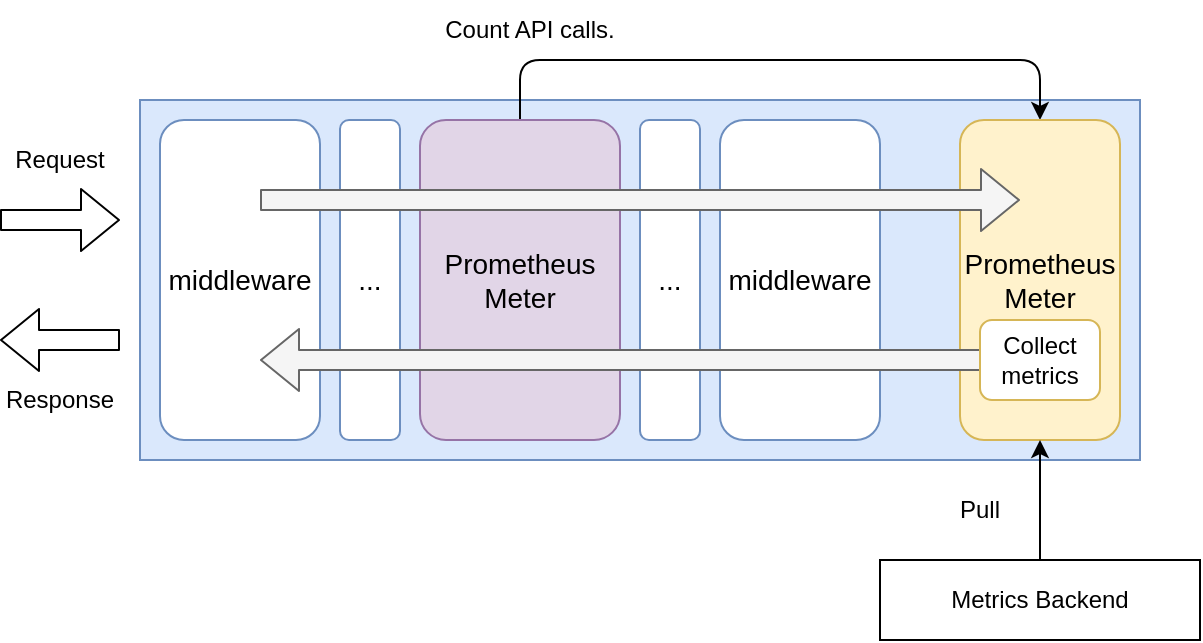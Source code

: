 <mxfile>
    <diagram id="CGz5gvUMxi6If3MVP1VV" name="image">
        <mxGraphModel dx="-1738" dy="1925" grid="1" gridSize="10" guides="1" tooltips="1" connect="1" arrows="1" fold="1" page="1" pageScale="1" pageWidth="827" pageHeight="1169" math="0" shadow="0">
            <root>
                <mxCell id="0"/>
                <mxCell id="1" parent="0"/>
                <mxCell id="mNiAzSfXenX0VxuWbp-_-2" value="" style="rounded=0;whiteSpace=wrap;html=1;fillColor=#dae8fc;strokeColor=#6c8ebf;shadow=0;" parent="1" vertex="1">
                    <mxGeometry x="2630" y="-930" width="500" height="180" as="geometry"/>
                </mxCell>
                <mxCell id="48" style="edgeStyle=elbowEdgeStyle;html=1;exitX=0.5;exitY=0;exitDx=0;exitDy=0;entryX=0.5;entryY=0;entryDx=0;entryDy=0;" edge="1" parent="1" source="47" target="3">
                    <mxGeometry relative="1" as="geometry">
                        <Array as="points">
                            <mxPoint x="2950" y="-950"/>
                        </Array>
                    </mxGeometry>
                </mxCell>
                <mxCell id="47" value="Prometheus&lt;br&gt;Meter" style="rounded=1;whiteSpace=wrap;html=1;fontSize=14;strokeColor=#9673a6;fillColor=#e1d5e7;arcSize=13;" vertex="1" parent="1">
                    <mxGeometry x="2770" y="-920" width="100" height="160" as="geometry"/>
                </mxCell>
                <mxCell id="3" value="Prometheus&lt;br&gt;Meter" style="rounded=1;whiteSpace=wrap;html=1;fontSize=14;strokeColor=#d6b656;fillColor=#fff2cc;" parent="1" vertex="1">
                    <mxGeometry x="3040" y="-920" width="80" height="160" as="geometry"/>
                </mxCell>
                <mxCell id="5" value="middleware" style="rounded=1;whiteSpace=wrap;html=1;fontSize=14;strokeColor=#6c8ebf;fillColor=default;" parent="1" vertex="1">
                    <mxGeometry x="2640" y="-920" width="80" height="160" as="geometry"/>
                </mxCell>
                <mxCell id="7" value="..." style="rounded=1;whiteSpace=wrap;html=1;fontSize=14;strokeColor=#6c8ebf;fillColor=default;" parent="1" vertex="1">
                    <mxGeometry x="2730" y="-920" width="30" height="160" as="geometry"/>
                </mxCell>
                <mxCell id="9" value="middleware" style="rounded=1;whiteSpace=wrap;html=1;fontSize=14;strokeColor=#6c8ebf;fillColor=default;" parent="1" vertex="1">
                    <mxGeometry x="2920" y="-920" width="80" height="160" as="geometry"/>
                </mxCell>
                <mxCell id="10" value="..." style="rounded=1;whiteSpace=wrap;html=1;fontSize=14;strokeColor=#6c8ebf;fillColor=default;" parent="1" vertex="1">
                    <mxGeometry x="2880" y="-920" width="30" height="160" as="geometry"/>
                </mxCell>
                <mxCell id="16" value="" style="shape=flexArrow;endArrow=classic;html=1;" parent="1" edge="1">
                    <mxGeometry width="50" height="50" relative="1" as="geometry">
                        <mxPoint x="2560" y="-870" as="sourcePoint"/>
                        <mxPoint x="2620" y="-870" as="targetPoint"/>
                    </mxGeometry>
                </mxCell>
                <mxCell id="17" value="Request" style="text;html=1;strokeColor=none;fillColor=none;align=center;verticalAlign=middle;whiteSpace=wrap;rounded=0;" parent="1" vertex="1">
                    <mxGeometry x="2560" y="-910" width="60" height="20" as="geometry"/>
                </mxCell>
                <mxCell id="18" value="" style="shape=flexArrow;endArrow=classic;html=1;" parent="1" edge="1">
                    <mxGeometry width="50" height="50" relative="1" as="geometry">
                        <mxPoint x="2620" y="-810" as="sourcePoint"/>
                        <mxPoint x="2560" y="-810" as="targetPoint"/>
                    </mxGeometry>
                </mxCell>
                <mxCell id="19" value="Response" style="text;html=1;strokeColor=none;fillColor=none;align=center;verticalAlign=middle;whiteSpace=wrap;rounded=0;" parent="1" vertex="1">
                    <mxGeometry x="2560" y="-790" width="60" height="20" as="geometry"/>
                </mxCell>
                <mxCell id="24" value="" style="shape=flexArrow;endArrow=classic;html=1;fillColor=#f5f5f5;strokeColor=#666666;" parent="1" edge="1">
                    <mxGeometry width="50" height="50" relative="1" as="geometry">
                        <mxPoint x="2690" y="-880" as="sourcePoint"/>
                        <mxPoint x="3070" y="-880" as="targetPoint"/>
                    </mxGeometry>
                </mxCell>
                <mxCell id="33" value="" style="shape=flexArrow;endArrow=classic;html=1;fillColor=#f5f5f5;strokeColor=#666666;" parent="1" edge="1">
                    <mxGeometry width="50" height="50" relative="1" as="geometry">
                        <mxPoint x="3070" y="-800" as="sourcePoint"/>
                        <mxPoint x="2690" y="-800" as="targetPoint"/>
                    </mxGeometry>
                </mxCell>
                <mxCell id="42" value="Collect&lt;br&gt;metrics" style="rounded=1;whiteSpace=wrap;html=1;fillColor=default;strokeColor=#d6b656;" parent="1" vertex="1">
                    <mxGeometry x="3050" y="-820" width="60" height="40" as="geometry"/>
                </mxCell>
                <mxCell id="45" style="html=1;exitX=0.5;exitY=0;exitDx=0;exitDy=0;entryX=0.5;entryY=1;entryDx=0;entryDy=0;" parent="1" source="44" target="3" edge="1">
                    <mxGeometry relative="1" as="geometry">
                        <mxPoint x="3040" y="-760" as="targetPoint"/>
                    </mxGeometry>
                </mxCell>
                <mxCell id="44" value="Metrics Backend" style="rounded=1;whiteSpace=wrap;html=1;arcSize=0;" parent="1" vertex="1">
                    <mxGeometry x="3000" y="-700" width="160" height="40" as="geometry"/>
                </mxCell>
                <mxCell id="46" value="Pull" style="text;html=1;strokeColor=none;fillColor=none;align=center;verticalAlign=middle;whiteSpace=wrap;rounded=0;" parent="1" vertex="1">
                    <mxGeometry x="3020" y="-740" width="60" height="30" as="geometry"/>
                </mxCell>
                <mxCell id="49" value="Count API calls." style="text;html=1;strokeColor=none;fillColor=none;align=center;verticalAlign=middle;whiteSpace=wrap;rounded=0;" vertex="1" parent="1">
                    <mxGeometry x="2780" y="-980" width="90" height="30" as="geometry"/>
                </mxCell>
            </root>
        </mxGraphModel>
    </diagram>
</mxfile>